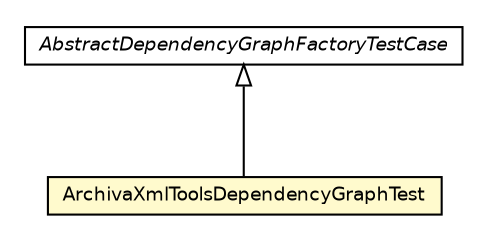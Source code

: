 #!/usr/local/bin/dot
#
# Class diagram 
# Generated by UmlGraph version 4.6 (http://www.spinellis.gr/sw/umlgraph)
#

digraph G {
	edge [fontname="Helvetica",fontsize=10,labelfontname="Helvetica",labelfontsize=10];
	node [fontname="Helvetica",fontsize=10,shape=plaintext];
	// org.apache.maven.archiva.dependency.graph.ArchivaXmlToolsDependencyGraphTest
	c39198 [label=<<table border="0" cellborder="1" cellspacing="0" cellpadding="2" port="p" bgcolor="lemonChiffon" href="./ArchivaXmlToolsDependencyGraphTest.html">
		<tr><td><table border="0" cellspacing="0" cellpadding="1">
			<tr><td> ArchivaXmlToolsDependencyGraphTest </td></tr>
		</table></td></tr>
		</table>>, fontname="Helvetica", fontcolor="black", fontsize=9.0];
	// org.apache.maven.archiva.dependency.graph.AbstractDependencyGraphFactoryTestCase
	c39205 [label=<<table border="0" cellborder="1" cellspacing="0" cellpadding="2" port="p" href="./AbstractDependencyGraphFactoryTestCase.html">
		<tr><td><table border="0" cellspacing="0" cellpadding="1">
			<tr><td><font face="Helvetica-Oblique"> AbstractDependencyGraphFactoryTestCase </font></td></tr>
		</table></td></tr>
		</table>>, fontname="Helvetica", fontcolor="black", fontsize=9.0];
	//org.apache.maven.archiva.dependency.graph.ArchivaXmlToolsDependencyGraphTest extends org.apache.maven.archiva.dependency.graph.AbstractDependencyGraphFactoryTestCase
	c39205:p -> c39198:p [dir=back,arrowtail=empty];
}

